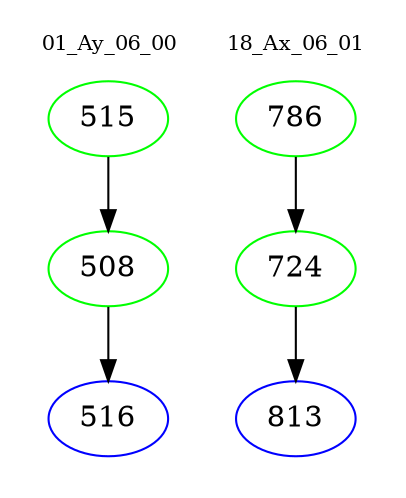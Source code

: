 digraph{
subgraph cluster_0 {
color = white
label = "01_Ay_06_00";
fontsize=10;
T0_515 [label="515", color="green"]
T0_515 -> T0_508 [color="black"]
T0_508 [label="508", color="green"]
T0_508 -> T0_516 [color="black"]
T0_516 [label="516", color="blue"]
}
subgraph cluster_1 {
color = white
label = "18_Ax_06_01";
fontsize=10;
T1_786 [label="786", color="green"]
T1_786 -> T1_724 [color="black"]
T1_724 [label="724", color="green"]
T1_724 -> T1_813 [color="black"]
T1_813 [label="813", color="blue"]
}
}
